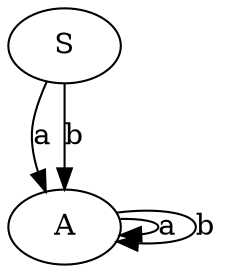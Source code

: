 digraph { S -> A [ label="a", weigth="0.6"];S -> A [ label="b", weigth="0.6"];A -> A [ label="a", weigth="0.6"];A -> A [ label="b", weigth="0.6"];}